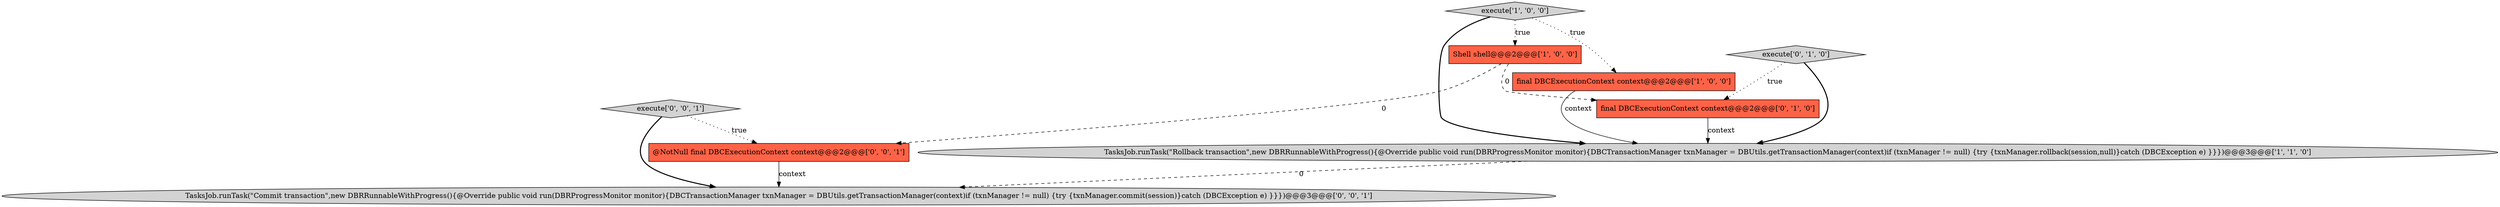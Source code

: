 digraph {
3 [style = filled, label = "Shell shell@@@2@@@['1', '0', '0']", fillcolor = tomato, shape = box image = "AAA1AAABBB1BBB"];
6 [style = filled, label = "TasksJob.runTask(\"Commit transaction\",new DBRRunnableWithProgress(){@Override public void run(DBRProgressMonitor monitor){DBCTransactionManager txnManager = DBUtils.getTransactionManager(context)if (txnManager != null) {try {txnManager.commit(session)}catch (DBCException e) }}})@@@3@@@['0', '0', '1']", fillcolor = lightgray, shape = ellipse image = "AAA0AAABBB3BBB"];
0 [style = filled, label = "final DBCExecutionContext context@@@2@@@['1', '0', '0']", fillcolor = tomato, shape = box image = "AAA0AAABBB1BBB"];
7 [style = filled, label = "@NotNull final DBCExecutionContext context@@@2@@@['0', '0', '1']", fillcolor = tomato, shape = box image = "AAA0AAABBB3BBB"];
5 [style = filled, label = "execute['0', '1', '0']", fillcolor = lightgray, shape = diamond image = "AAA0AAABBB2BBB"];
4 [style = filled, label = "final DBCExecutionContext context@@@2@@@['0', '1', '0']", fillcolor = tomato, shape = box image = "AAA1AAABBB2BBB"];
1 [style = filled, label = "execute['1', '0', '0']", fillcolor = lightgray, shape = diamond image = "AAA0AAABBB1BBB"];
8 [style = filled, label = "execute['0', '0', '1']", fillcolor = lightgray, shape = diamond image = "AAA0AAABBB3BBB"];
2 [style = filled, label = "TasksJob.runTask(\"Rollback transaction\",new DBRRunnableWithProgress(){@Override public void run(DBRProgressMonitor monitor){DBCTransactionManager txnManager = DBUtils.getTransactionManager(context)if (txnManager != null) {try {txnManager.rollback(session,null)}catch (DBCException e) }}})@@@3@@@['1', '1', '0']", fillcolor = lightgray, shape = ellipse image = "AAA0AAABBB1BBB"];
8->7 [style = dotted, label="true"];
5->2 [style = bold, label=""];
7->6 [style = solid, label="context"];
1->2 [style = bold, label=""];
1->0 [style = dotted, label="true"];
8->6 [style = bold, label=""];
4->2 [style = solid, label="context"];
3->4 [style = dashed, label="0"];
0->2 [style = solid, label="context"];
3->7 [style = dashed, label="0"];
5->4 [style = dotted, label="true"];
1->3 [style = dotted, label="true"];
2->6 [style = dashed, label="0"];
}
